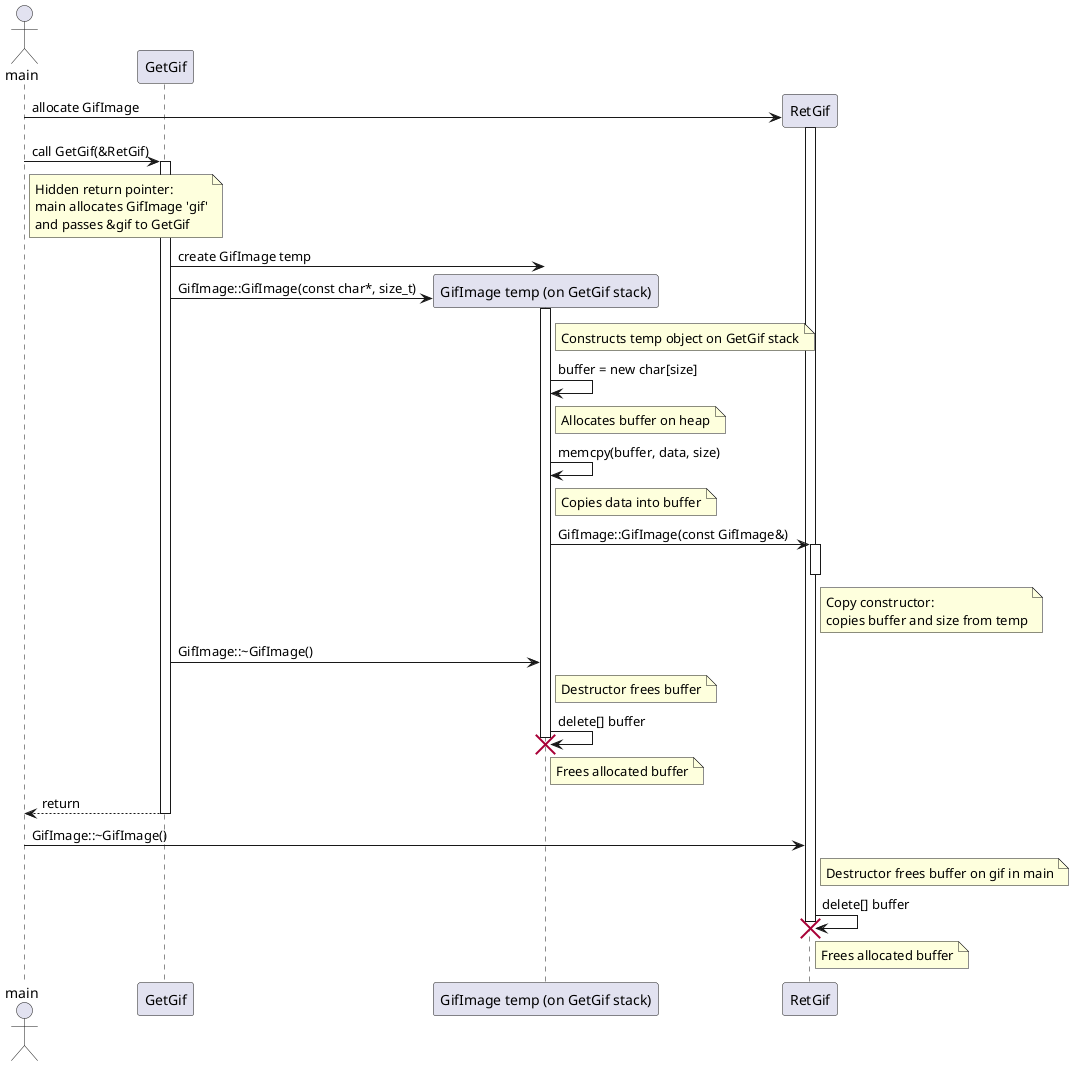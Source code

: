 @startuml
actor main

participant main
participant GetGif

participant "GifImage temp (on GetGif stack)" as TempGif
participant RetGif


create RetGif
main -> RetGif : allocate GifImage
activate RetGif


note right of RetGif
  'gif' allocated on main's stack
end note

main -> GetGif : call GetGif(&RetGif)
activate GetGif
note right of main
  Hidden return pointer:
  main allocates GifImage 'gif'
  and passes &gif to GetGif
end note

GetGif -> TempGif : create GifImage temp
create TempGif
GetGif -> TempGif : GifImage::GifImage(const char*, size_t)
activate TempGif
note right of TempGif
  Constructs temp object on GetGif stack
end note

TempGif -> TempGif : buffer = new char[size]
note right of TempGif
  Allocates buffer on heap
end note

TempGif -> TempGif : memcpy(buffer, data, size)
note right of TempGif
  Copies data into buffer
end note

TempGif -> RetGif : GifImage::GifImage(const GifImage&)
activate RetGif
note right of RetGif
  Copy constructor:
  copies buffer and size from temp
end note
deactivate RetGif

GetGif -> TempGif : GifImage::~GifImage()
note right of TempGif
  Destructor frees buffer
end note

TempGif -> TempGif : delete[] buffer
note right of TempGif
  Frees allocated buffer
end note
destroy TempGif

GetGif --> main : return
deactivate GetGif
note left of main
  'gif' now holds copied data from temp
end note

main -> RetGif : GifImage::~GifImage()
note right of RetGif
  Destructor frees buffer on gif in main
end note

RetGif -> RetGif : delete[] buffer
note right of RetGif
  Frees allocated buffer
end note
destroy RetGif
@enduml

